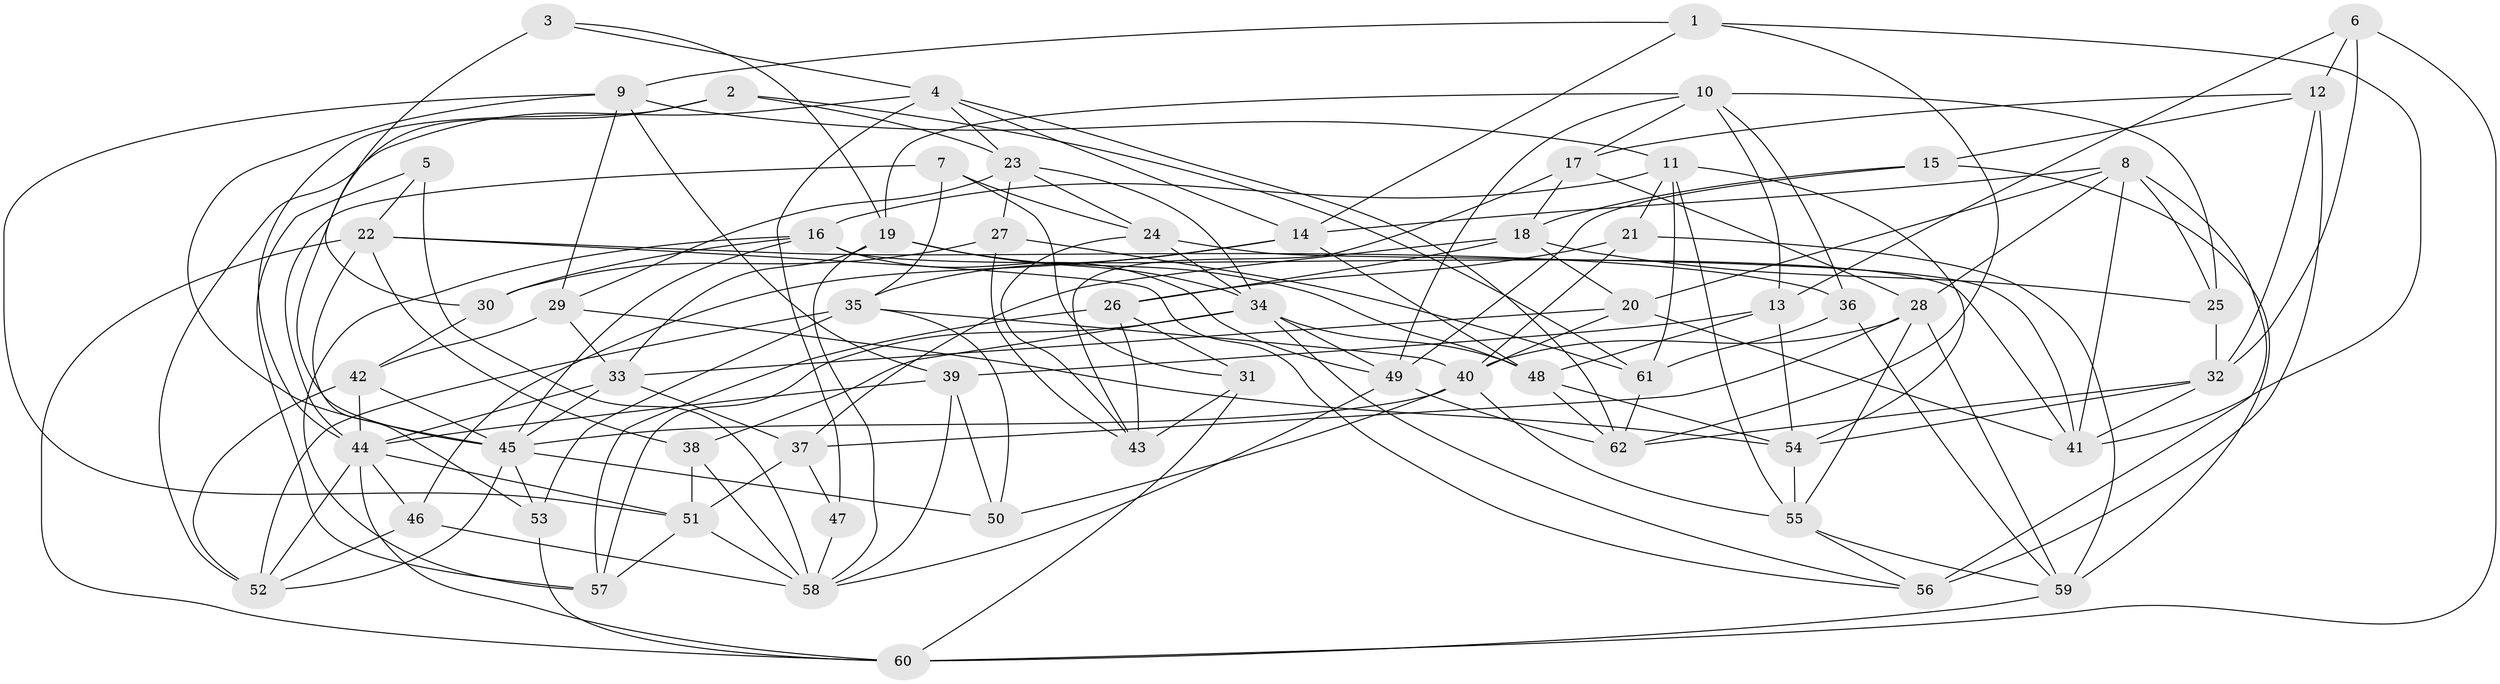 // original degree distribution, {4: 1.0}
// Generated by graph-tools (version 1.1) at 2025/38/03/04/25 23:38:08]
// undirected, 62 vertices, 165 edges
graph export_dot {
  node [color=gray90,style=filled];
  1;
  2;
  3;
  4;
  5;
  6;
  7;
  8;
  9;
  10;
  11;
  12;
  13;
  14;
  15;
  16;
  17;
  18;
  19;
  20;
  21;
  22;
  23;
  24;
  25;
  26;
  27;
  28;
  29;
  30;
  31;
  32;
  33;
  34;
  35;
  36;
  37;
  38;
  39;
  40;
  41;
  42;
  43;
  44;
  45;
  46;
  47;
  48;
  49;
  50;
  51;
  52;
  53;
  54;
  55;
  56;
  57;
  58;
  59;
  60;
  61;
  62;
  1 -- 9 [weight=1.0];
  1 -- 14 [weight=1.0];
  1 -- 41 [weight=1.0];
  1 -- 62 [weight=1.0];
  2 -- 23 [weight=1.0];
  2 -- 44 [weight=1.0];
  2 -- 45 [weight=1.0];
  2 -- 61 [weight=1.0];
  3 -- 4 [weight=1.0];
  3 -- 19 [weight=1.0];
  3 -- 30 [weight=2.0];
  4 -- 14 [weight=1.0];
  4 -- 23 [weight=1.0];
  4 -- 47 [weight=1.0];
  4 -- 52 [weight=1.0];
  4 -- 62 [weight=1.0];
  5 -- 22 [weight=1.0];
  5 -- 57 [weight=1.0];
  5 -- 58 [weight=2.0];
  6 -- 12 [weight=1.0];
  6 -- 13 [weight=1.0];
  6 -- 32 [weight=1.0];
  6 -- 60 [weight=1.0];
  7 -- 24 [weight=1.0];
  7 -- 31 [weight=2.0];
  7 -- 35 [weight=1.0];
  7 -- 44 [weight=2.0];
  8 -- 14 [weight=1.0];
  8 -- 20 [weight=1.0];
  8 -- 25 [weight=1.0];
  8 -- 28 [weight=1.0];
  8 -- 41 [weight=1.0];
  8 -- 56 [weight=1.0];
  9 -- 11 [weight=1.0];
  9 -- 29 [weight=1.0];
  9 -- 39 [weight=1.0];
  9 -- 45 [weight=1.0];
  9 -- 51 [weight=1.0];
  10 -- 13 [weight=1.0];
  10 -- 17 [weight=1.0];
  10 -- 19 [weight=1.0];
  10 -- 25 [weight=1.0];
  10 -- 36 [weight=1.0];
  10 -- 49 [weight=1.0];
  11 -- 16 [weight=1.0];
  11 -- 21 [weight=1.0];
  11 -- 54 [weight=1.0];
  11 -- 55 [weight=1.0];
  11 -- 61 [weight=1.0];
  12 -- 15 [weight=1.0];
  12 -- 17 [weight=1.0];
  12 -- 32 [weight=1.0];
  12 -- 56 [weight=2.0];
  13 -- 39 [weight=2.0];
  13 -- 48 [weight=1.0];
  13 -- 54 [weight=1.0];
  14 -- 35 [weight=1.0];
  14 -- 46 [weight=1.0];
  14 -- 48 [weight=1.0];
  15 -- 18 [weight=1.0];
  15 -- 49 [weight=1.0];
  15 -- 59 [weight=1.0];
  16 -- 30 [weight=1.0];
  16 -- 41 [weight=1.0];
  16 -- 45 [weight=1.0];
  16 -- 49 [weight=1.0];
  16 -- 57 [weight=1.0];
  17 -- 18 [weight=2.0];
  17 -- 28 [weight=1.0];
  17 -- 43 [weight=1.0];
  18 -- 20 [weight=1.0];
  18 -- 25 [weight=1.0];
  18 -- 26 [weight=1.0];
  18 -- 37 [weight=2.0];
  19 -- 33 [weight=1.0];
  19 -- 34 [weight=1.0];
  19 -- 48 [weight=1.0];
  19 -- 58 [weight=1.0];
  20 -- 33 [weight=1.0];
  20 -- 40 [weight=1.0];
  20 -- 41 [weight=2.0];
  21 -- 26 [weight=1.0];
  21 -- 40 [weight=1.0];
  21 -- 59 [weight=1.0];
  22 -- 36 [weight=1.0];
  22 -- 38 [weight=1.0];
  22 -- 53 [weight=1.0];
  22 -- 56 [weight=1.0];
  22 -- 60 [weight=1.0];
  23 -- 24 [weight=1.0];
  23 -- 27 [weight=1.0];
  23 -- 29 [weight=1.0];
  23 -- 34 [weight=1.0];
  24 -- 34 [weight=1.0];
  24 -- 41 [weight=2.0];
  24 -- 43 [weight=1.0];
  25 -- 32 [weight=1.0];
  26 -- 31 [weight=1.0];
  26 -- 43 [weight=1.0];
  26 -- 57 [weight=2.0];
  27 -- 30 [weight=2.0];
  27 -- 43 [weight=1.0];
  27 -- 61 [weight=2.0];
  28 -- 37 [weight=1.0];
  28 -- 40 [weight=1.0];
  28 -- 55 [weight=1.0];
  28 -- 59 [weight=1.0];
  29 -- 33 [weight=1.0];
  29 -- 42 [weight=2.0];
  29 -- 54 [weight=1.0];
  30 -- 42 [weight=1.0];
  31 -- 43 [weight=2.0];
  31 -- 60 [weight=1.0];
  32 -- 41 [weight=1.0];
  32 -- 54 [weight=1.0];
  32 -- 62 [weight=1.0];
  33 -- 37 [weight=1.0];
  33 -- 44 [weight=1.0];
  33 -- 45 [weight=1.0];
  34 -- 38 [weight=1.0];
  34 -- 48 [weight=1.0];
  34 -- 49 [weight=1.0];
  34 -- 56 [weight=1.0];
  34 -- 57 [weight=1.0];
  35 -- 40 [weight=1.0];
  35 -- 50 [weight=1.0];
  35 -- 52 [weight=1.0];
  35 -- 53 [weight=1.0];
  36 -- 59 [weight=1.0];
  36 -- 61 [weight=1.0];
  37 -- 47 [weight=1.0];
  37 -- 51 [weight=1.0];
  38 -- 51 [weight=1.0];
  38 -- 58 [weight=1.0];
  39 -- 44 [weight=1.0];
  39 -- 50 [weight=1.0];
  39 -- 58 [weight=1.0];
  40 -- 45 [weight=2.0];
  40 -- 50 [weight=1.0];
  40 -- 55 [weight=1.0];
  42 -- 44 [weight=1.0];
  42 -- 45 [weight=1.0];
  42 -- 52 [weight=1.0];
  44 -- 46 [weight=1.0];
  44 -- 51 [weight=1.0];
  44 -- 52 [weight=1.0];
  44 -- 60 [weight=1.0];
  45 -- 50 [weight=1.0];
  45 -- 52 [weight=1.0];
  45 -- 53 [weight=1.0];
  46 -- 52 [weight=1.0];
  46 -- 58 [weight=1.0];
  47 -- 58 [weight=2.0];
  48 -- 54 [weight=1.0];
  48 -- 62 [weight=1.0];
  49 -- 58 [weight=1.0];
  49 -- 62 [weight=1.0];
  51 -- 57 [weight=1.0];
  51 -- 58 [weight=1.0];
  53 -- 60 [weight=1.0];
  54 -- 55 [weight=1.0];
  55 -- 56 [weight=1.0];
  55 -- 59 [weight=1.0];
  59 -- 60 [weight=1.0];
  61 -- 62 [weight=1.0];
}
